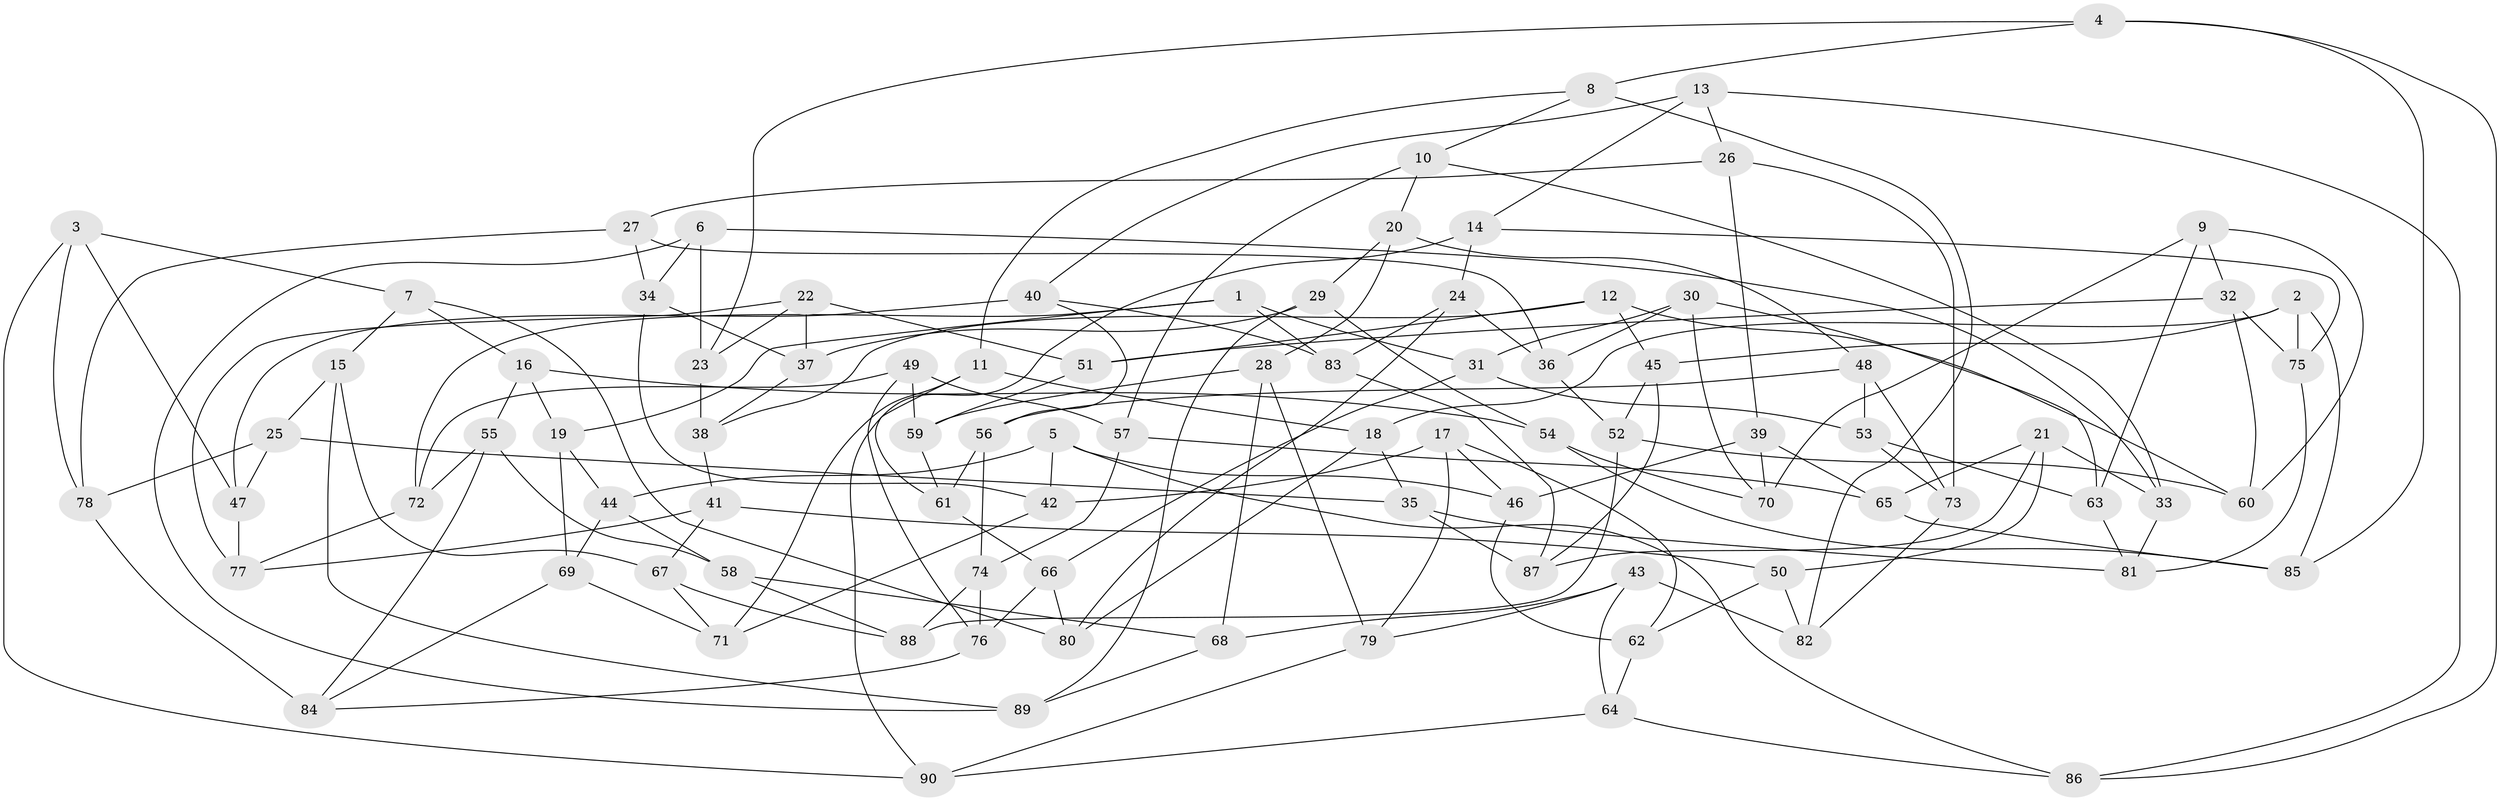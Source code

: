 // Generated by graph-tools (version 1.1) at 2025/11/02/27/25 16:11:45]
// undirected, 90 vertices, 180 edges
graph export_dot {
graph [start="1"]
  node [color=gray90,style=filled];
  1;
  2;
  3;
  4;
  5;
  6;
  7;
  8;
  9;
  10;
  11;
  12;
  13;
  14;
  15;
  16;
  17;
  18;
  19;
  20;
  21;
  22;
  23;
  24;
  25;
  26;
  27;
  28;
  29;
  30;
  31;
  32;
  33;
  34;
  35;
  36;
  37;
  38;
  39;
  40;
  41;
  42;
  43;
  44;
  45;
  46;
  47;
  48;
  49;
  50;
  51;
  52;
  53;
  54;
  55;
  56;
  57;
  58;
  59;
  60;
  61;
  62;
  63;
  64;
  65;
  66;
  67;
  68;
  69;
  70;
  71;
  72;
  73;
  74;
  75;
  76;
  77;
  78;
  79;
  80;
  81;
  82;
  83;
  84;
  85;
  86;
  87;
  88;
  89;
  90;
  1 -- 31;
  1 -- 19;
  1 -- 72;
  1 -- 83;
  2 -- 45;
  2 -- 85;
  2 -- 18;
  2 -- 75;
  3 -- 90;
  3 -- 78;
  3 -- 7;
  3 -- 47;
  4 -- 23;
  4 -- 8;
  4 -- 85;
  4 -- 86;
  5 -- 46;
  5 -- 44;
  5 -- 86;
  5 -- 42;
  6 -- 23;
  6 -- 89;
  6 -- 33;
  6 -- 34;
  7 -- 16;
  7 -- 15;
  7 -- 80;
  8 -- 11;
  8 -- 10;
  8 -- 82;
  9 -- 63;
  9 -- 70;
  9 -- 32;
  9 -- 60;
  10 -- 20;
  10 -- 57;
  10 -- 33;
  11 -- 18;
  11 -- 61;
  11 -- 71;
  12 -- 45;
  12 -- 38;
  12 -- 60;
  12 -- 51;
  13 -- 26;
  13 -- 14;
  13 -- 86;
  13 -- 40;
  14 -- 75;
  14 -- 90;
  14 -- 24;
  15 -- 89;
  15 -- 25;
  15 -- 67;
  16 -- 55;
  16 -- 54;
  16 -- 19;
  17 -- 62;
  17 -- 42;
  17 -- 79;
  17 -- 46;
  18 -- 80;
  18 -- 35;
  19 -- 69;
  19 -- 44;
  20 -- 48;
  20 -- 28;
  20 -- 29;
  21 -- 87;
  21 -- 50;
  21 -- 33;
  21 -- 65;
  22 -- 51;
  22 -- 77;
  22 -- 37;
  22 -- 23;
  23 -- 38;
  24 -- 83;
  24 -- 80;
  24 -- 36;
  25 -- 78;
  25 -- 47;
  25 -- 35;
  26 -- 73;
  26 -- 27;
  26 -- 39;
  27 -- 36;
  27 -- 78;
  27 -- 34;
  28 -- 79;
  28 -- 59;
  28 -- 68;
  29 -- 54;
  29 -- 37;
  29 -- 89;
  30 -- 63;
  30 -- 31;
  30 -- 36;
  30 -- 70;
  31 -- 53;
  31 -- 66;
  32 -- 60;
  32 -- 75;
  32 -- 51;
  33 -- 81;
  34 -- 42;
  34 -- 37;
  35 -- 81;
  35 -- 87;
  36 -- 52;
  37 -- 38;
  38 -- 41;
  39 -- 65;
  39 -- 46;
  39 -- 70;
  40 -- 56;
  40 -- 83;
  40 -- 47;
  41 -- 67;
  41 -- 77;
  41 -- 50;
  42 -- 71;
  43 -- 79;
  43 -- 68;
  43 -- 64;
  43 -- 82;
  44 -- 69;
  44 -- 58;
  45 -- 87;
  45 -- 52;
  46 -- 62;
  47 -- 77;
  48 -- 53;
  48 -- 56;
  48 -- 73;
  49 -- 72;
  49 -- 76;
  49 -- 59;
  49 -- 57;
  50 -- 62;
  50 -- 82;
  51 -- 59;
  52 -- 60;
  52 -- 88;
  53 -- 63;
  53 -- 73;
  54 -- 70;
  54 -- 85;
  55 -- 58;
  55 -- 72;
  55 -- 84;
  56 -- 74;
  56 -- 61;
  57 -- 74;
  57 -- 65;
  58 -- 68;
  58 -- 88;
  59 -- 61;
  61 -- 66;
  62 -- 64;
  63 -- 81;
  64 -- 86;
  64 -- 90;
  65 -- 85;
  66 -- 80;
  66 -- 76;
  67 -- 88;
  67 -- 71;
  68 -- 89;
  69 -- 71;
  69 -- 84;
  72 -- 77;
  73 -- 82;
  74 -- 76;
  74 -- 88;
  75 -- 81;
  76 -- 84;
  78 -- 84;
  79 -- 90;
  83 -- 87;
}
